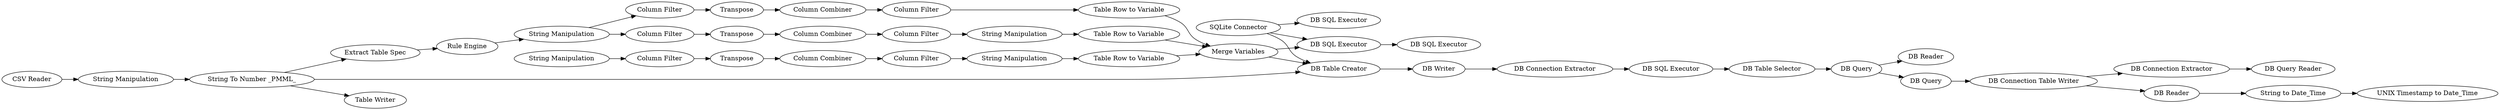 digraph {
	"826172806454568987_1888" [label=Transpose]
	"826172806454568987_1889" [label="Column Filter"]
	"4342563591737135081_2237" [label="Extract Table Spec"]
	"4342563591737135081_2733" [label="DB Connection Extractor"]
	"826172806454568987_1884" [label="String Manipulation"]
	"826172806454568987_1869" [label="String Manipulation"]
	"826172806454568987_1882" [label="Column Combiner"]
	"4342563591737135081_1886" [label="Table Writer"]
	"4342563591737135081_1881" [label="DB Table Creator"]
	"826172806454568987_1885" [label="Table Row to Variable"]
	"4342563591737135081_464" [label="SQLite Connector"]
	"826172806454568987_1886" [label="Column Combiner"]
	"4342563591737135081_2730" [label="DB Query"]
	"4342563591737135081_2238" [label="Rule Engine"]
	"4342563591737135081_1878" [label="DB Query Reader"]
	"826172806454568987_2587" [label="Merge Variables"]
	"4342563591737135081_1860" [label="DB SQL Executor"]
	"826172806454568987_1883" [label="Column Filter"]
	"4342563591737135081_2734" [label="DB Reader"]
	"4342563591737135081_2737" [label="String to Date_Time"]
	"826172806454568987_2588" [label="Table Row to Variable"]
	"826172806454568987_1880" [label="Column Filter"]
	"4342563591737135081_466" [label="CSV Reader"]
	"826172806454568987_1881" [label=Transpose]
	"826172806454568987_426" [label="Column Combiner"]
	"4342563591737135081_2729" [label="DB Connection Table Writer"]
	"4342563591737135081_1865" [label="DB Writer"]
	"4342563591737135081_1883" [label="String Manipulation"]
	"826172806454568987_1873" [label="Table Row to Variable"]
	"4342563591737135081_2736" [label="DB SQL Executor"]
	"4342563591737135081_1919" [label="DB Reader"]
	"826172806454568987_1887" [label="Column Filter"]
	"826172806454568987_430" [label="Column Filter"]
	"4342563591737135081_2728" [label="DB Connection Extractor"]
	"826172806454568987_1871" [label=Transpose]
	"4342563591737135081_1882" [label="String To Number _PMML_"]
	"4342563591737135081_2727" [label="DB SQL Executor"]
	"4342563591737135081_440" [label="DB SQL Executor"]
	"826172806454568987_1870" [label="Column Filter"]
	"4342563591737135081_47" [label="DB Table Selector"]
	"4342563591737135081_2735" [label="DB Query"]
	"826172806454568987_1879" [label="String Manipulation"]
	"826172806454568987_1613" [label="String Manipulation"]
	"4342563591737135081_2738" [label="UNIX Timestamp to Date_Time"]
	"826172806454568987_1886" -> "826172806454568987_1887"
	"4342563591737135081_2727" -> "4342563591737135081_47"
	"4342563591737135081_2730" -> "4342563591737135081_2735"
	"4342563591737135081_1919" -> "4342563591737135081_2737"
	"826172806454568987_1869" -> "826172806454568987_1889"
	"4342563591737135081_1882" -> "4342563591737135081_1886"
	"4342563591737135081_440" -> "4342563591737135081_1860"
	"4342563591737135081_2730" -> "4342563591737135081_2734"
	"826172806454568987_2588" -> "826172806454568987_2587"
	"4342563591737135081_2733" -> "4342563591737135081_1878"
	"4342563591737135081_2237" -> "4342563591737135081_2238"
	"4342563591737135081_1883" -> "4342563591737135081_1882"
	"826172806454568987_1870" -> "826172806454568987_1871"
	"4342563591737135081_466" -> "4342563591737135081_1883"
	"4342563591737135081_1882" -> "4342563591737135081_1881"
	"826172806454568987_1884" -> "826172806454568987_1885"
	"826172806454568987_430" -> "826172806454568987_1613"
	"4342563591737135081_1865" -> "4342563591737135081_2728"
	"826172806454568987_1869" -> "826172806454568987_1870"
	"826172806454568987_1887" -> "826172806454568987_2588"
	"4342563591737135081_2729" -> "4342563591737135081_2733"
	"826172806454568987_1871" -> "826172806454568987_426"
	"826172806454568987_1879" -> "826172806454568987_1880"
	"826172806454568987_2587" -> "4342563591737135081_1881"
	"826172806454568987_1880" -> "826172806454568987_1881"
	"826172806454568987_1873" -> "826172806454568987_2587"
	"826172806454568987_2587" -> "4342563591737135081_440"
	"826172806454568987_1889" -> "826172806454568987_1888"
	"4342563591737135081_464" -> "4342563591737135081_1881"
	"4342563591737135081_464" -> "4342563591737135081_440"
	"4342563591737135081_1881" -> "4342563591737135081_1865"
	"826172806454568987_1613" -> "826172806454568987_1873"
	"4342563591737135081_1882" -> "4342563591737135081_2237"
	"4342563591737135081_47" -> "4342563591737135081_2730"
	"826172806454568987_1885" -> "826172806454568987_2587"
	"826172806454568987_426" -> "826172806454568987_430"
	"826172806454568987_1883" -> "826172806454568987_1884"
	"4342563591737135081_2238" -> "826172806454568987_1869"
	"826172806454568987_1881" -> "826172806454568987_1882"
	"4342563591737135081_2735" -> "4342563591737135081_2729"
	"4342563591737135081_2737" -> "4342563591737135081_2738"
	"4342563591737135081_2728" -> "4342563591737135081_2727"
	"4342563591737135081_2729" -> "4342563591737135081_1919"
	"4342563591737135081_464" -> "4342563591737135081_2736"
	"826172806454568987_1882" -> "826172806454568987_1883"
	"826172806454568987_1888" -> "826172806454568987_1886"
	rankdir=LR
}
